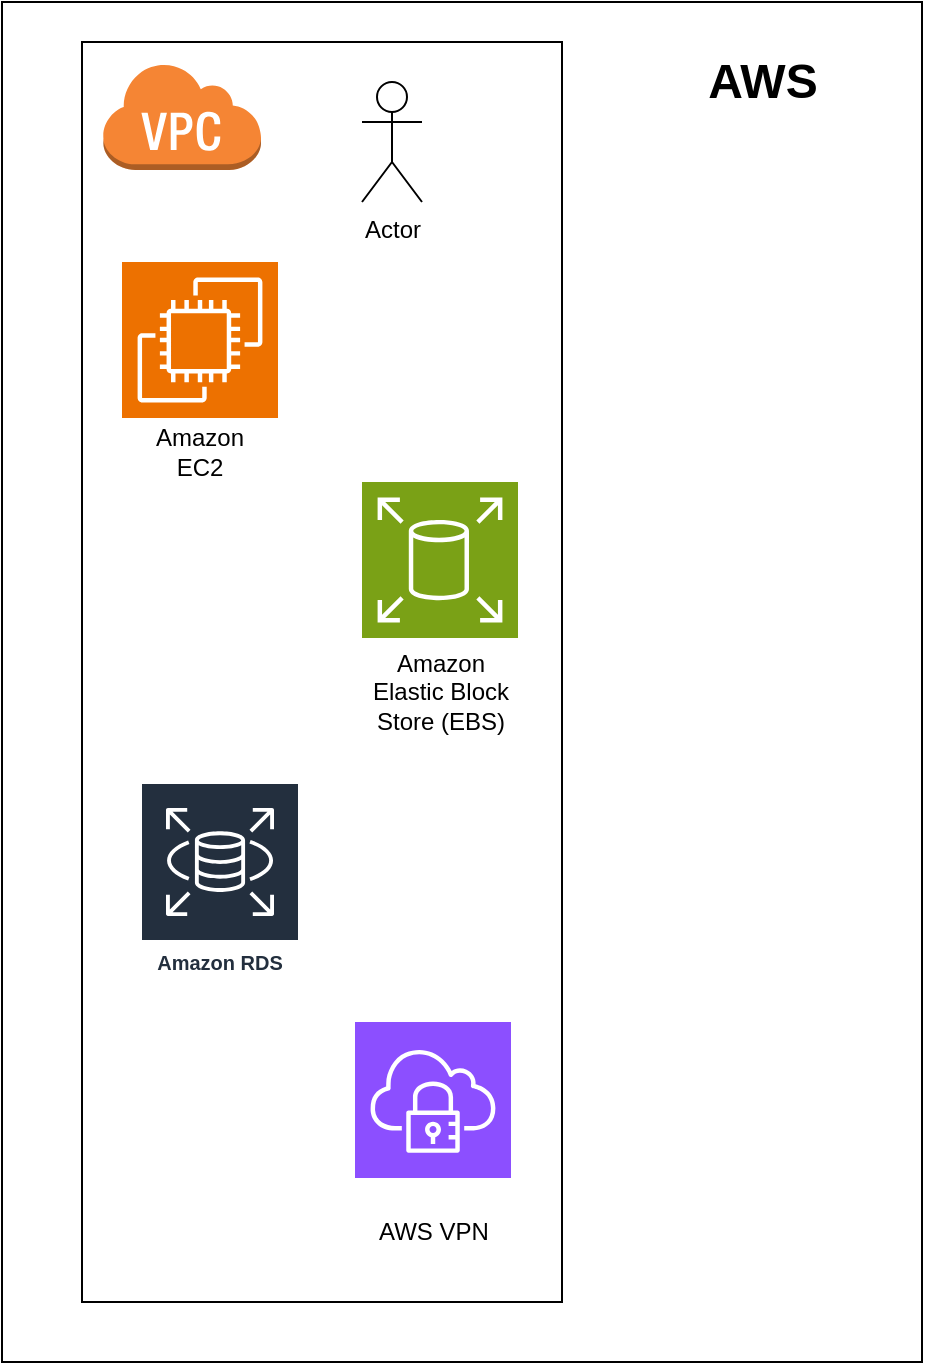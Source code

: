 <mxfile version="22.1.11" type="github">
  <diagram name="Page-1" id="atEOPuB9E0fzgU6BC6SK">
    <mxGraphModel dx="794" dy="446" grid="1" gridSize="10" guides="1" tooltips="1" connect="1" arrows="1" fold="1" page="1" pageScale="1" pageWidth="850" pageHeight="1100" math="0" shadow="0">
      <root>
        <mxCell id="0" />
        <mxCell id="1" parent="0" />
        <mxCell id="Jurvhlej9G9M3A5gCrKr-1" value="" style="rounded=0;whiteSpace=wrap;html=1;" parent="1" vertex="1">
          <mxGeometry x="20" y="60" width="460" height="680" as="geometry" />
        </mxCell>
        <mxCell id="Jurvhlej9G9M3A5gCrKr-2" value="" style="rounded=0;whiteSpace=wrap;html=1;" parent="1" vertex="1">
          <mxGeometry x="60" y="80" width="240" height="630" as="geometry" />
        </mxCell>
        <mxCell id="Jurvhlej9G9M3A5gCrKr-3" value="" style="outlineConnect=0;dashed=0;verticalLabelPosition=bottom;verticalAlign=top;align=center;html=1;shape=mxgraph.aws3.virtual_private_cloud;fillColor=#F58534;gradientColor=none;" parent="1" vertex="1">
          <mxGeometry x="70" y="90" width="79.5" height="54" as="geometry" />
        </mxCell>
        <mxCell id="Jurvhlej9G9M3A5gCrKr-5" value="" style="sketch=0;points=[[0,0,0],[0.25,0,0],[0.5,0,0],[0.75,0,0],[1,0,0],[0,1,0],[0.25,1,0],[0.5,1,0],[0.75,1,0],[1,1,0],[0,0.25,0],[0,0.5,0],[0,0.75,0],[1,0.25,0],[1,0.5,0],[1,0.75,0]];outlineConnect=0;fontColor=#232F3E;fillColor=#ED7100;strokeColor=#ffffff;dashed=0;verticalLabelPosition=bottom;verticalAlign=top;align=center;html=1;fontSize=12;fontStyle=0;aspect=fixed;shape=mxgraph.aws4.resourceIcon;resIcon=mxgraph.aws4.ec2;" parent="1" vertex="1">
          <mxGeometry x="80" y="190" width="78" height="78" as="geometry" />
        </mxCell>
        <mxCell id="Jurvhlej9G9M3A5gCrKr-6" value="" style="sketch=0;points=[[0,0,0],[0.25,0,0],[0.5,0,0],[0.75,0,0],[1,0,0],[0,1,0],[0.25,1,0],[0.5,1,0],[0.75,1,0],[1,1,0],[0,0.25,0],[0,0.5,0],[0,0.75,0],[1,0.25,0],[1,0.5,0],[1,0.75,0]];outlineConnect=0;fontColor=#232F3E;fillColor=#7AA116;strokeColor=#ffffff;dashed=0;verticalLabelPosition=bottom;verticalAlign=top;align=center;html=1;fontSize=12;fontStyle=0;aspect=fixed;shape=mxgraph.aws4.resourceIcon;resIcon=mxgraph.aws4.elastic_block_store;" parent="1" vertex="1">
          <mxGeometry x="200" y="300" width="78" height="78" as="geometry" />
        </mxCell>
        <mxCell id="Jurvhlej9G9M3A5gCrKr-7" value="Amazon RDS" style="sketch=0;outlineConnect=0;fontColor=#232F3E;gradientColor=none;strokeColor=#ffffff;fillColor=#232F3E;dashed=0;verticalLabelPosition=middle;verticalAlign=bottom;align=center;html=1;whiteSpace=wrap;fontSize=10;fontStyle=1;spacing=3;shape=mxgraph.aws4.productIcon;prIcon=mxgraph.aws4.rds;" parent="1" vertex="1">
          <mxGeometry x="89" y="450" width="80" height="100" as="geometry" />
        </mxCell>
        <mxCell id="Jurvhlej9G9M3A5gCrKr-8" value="" style="sketch=0;points=[[0,0,0],[0.25,0,0],[0.5,0,0],[0.75,0,0],[1,0,0],[0,1,0],[0.25,1,0],[0.5,1,0],[0.75,1,0],[1,1,0],[0,0.25,0],[0,0.5,0],[0,0.75,0],[1,0.25,0],[1,0.5,0],[1,0.75,0]];outlineConnect=0;fontColor=#232F3E;fillColor=#8C4FFF;strokeColor=#ffffff;dashed=0;verticalLabelPosition=bottom;verticalAlign=top;align=center;html=1;fontSize=12;fontStyle=0;aspect=fixed;shape=mxgraph.aws4.resourceIcon;resIcon=mxgraph.aws4.client_vpn;" parent="1" vertex="1">
          <mxGeometry x="196.5" y="570" width="78" height="78" as="geometry" />
        </mxCell>
        <mxCell id="Jurvhlej9G9M3A5gCrKr-10" value="Actor" style="shape=umlActor;verticalLabelPosition=bottom;verticalAlign=top;html=1;outlineConnect=0;" parent="1" vertex="1">
          <mxGeometry x="200" y="100" width="30" height="60" as="geometry" />
        </mxCell>
        <mxCell id="Jurvhlej9G9M3A5gCrKr-11" value="Amazon EC2" style="text;html=1;strokeColor=none;fillColor=none;align=center;verticalAlign=middle;whiteSpace=wrap;rounded=0;" parent="1" vertex="1">
          <mxGeometry x="89" y="270" width="60" height="30" as="geometry" />
        </mxCell>
        <mxCell id="Jurvhlej9G9M3A5gCrKr-12" value="Amazon Elastic Block Store (EBS)" style="text;html=1;strokeColor=none;fillColor=none;align=center;verticalAlign=middle;whiteSpace=wrap;rounded=0;" parent="1" vertex="1">
          <mxGeometry x="203.5" y="390" width="71" height="30" as="geometry" />
        </mxCell>
        <mxCell id="Jurvhlej9G9M3A5gCrKr-16" value="AWS VPN" style="text;html=1;strokeColor=none;fillColor=none;align=center;verticalAlign=middle;whiteSpace=wrap;rounded=0;" parent="1" vertex="1">
          <mxGeometry x="206" y="660" width="60" height="30" as="geometry" />
        </mxCell>
        <mxCell id="Jurvhlej9G9M3A5gCrKr-17" value="AWS" style="text;strokeColor=none;fillColor=none;html=1;fontSize=24;fontStyle=1;verticalAlign=middle;align=center;" parent="1" vertex="1">
          <mxGeometry x="350" y="80" width="100" height="40" as="geometry" />
        </mxCell>
      </root>
    </mxGraphModel>
  </diagram>
</mxfile>
